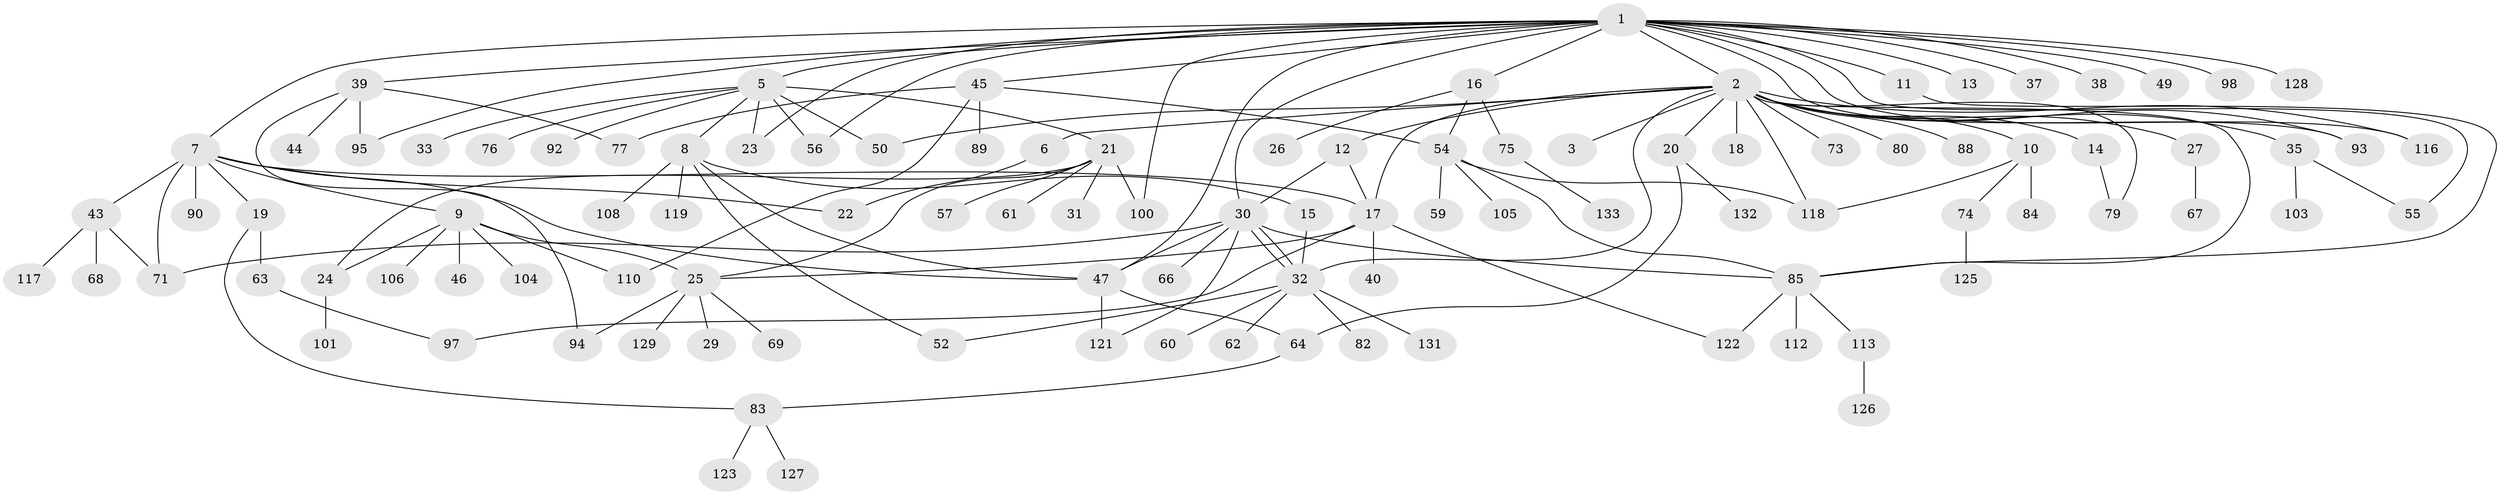 // original degree distribution, {16: 0.007518796992481203, 23: 0.007518796992481203, 2: 0.2556390977443609, 10: 0.022556390977443608, 9: 0.022556390977443608, 5: 0.03007518796992481, 8: 0.015037593984962405, 4: 0.05263157894736842, 3: 0.09774436090225563, 1: 0.46616541353383456, 7: 0.007518796992481203, 6: 0.015037593984962405}
// Generated by graph-tools (version 1.1) at 2025/41/03/06/25 10:41:51]
// undirected, 104 vertices, 142 edges
graph export_dot {
graph [start="1"]
  node [color=gray90,style=filled];
  1 [super="+4"];
  2 [super="+120"];
  3 [super="+114"];
  5 [super="+65"];
  6 [super="+58"];
  7 [super="+130"];
  8 [super="+107"];
  9 [super="+109"];
  10 [super="+36"];
  11 [super="+99"];
  12;
  13;
  14;
  15;
  16;
  17 [super="+42"];
  18;
  19 [super="+51"];
  20 [super="+28"];
  21 [super="+81"];
  22;
  23;
  24;
  25 [super="+102"];
  26;
  27 [super="+34"];
  29;
  30 [super="+96"];
  31;
  32 [super="+48"];
  33;
  35 [super="+70"];
  37;
  38;
  39 [super="+41"];
  40;
  43 [super="+87"];
  44;
  45 [super="+124"];
  46;
  47 [super="+53"];
  49;
  50;
  52;
  54 [super="+86"];
  55;
  56;
  57 [super="+115"];
  59;
  60;
  61;
  62;
  63 [super="+72"];
  64;
  66;
  67;
  68;
  69;
  71;
  73 [super="+78"];
  74;
  75;
  76;
  77;
  79;
  80;
  82;
  83;
  84 [super="+111"];
  85 [super="+91"];
  88;
  89;
  90;
  92;
  93;
  94;
  95;
  97;
  98;
  100;
  101;
  103;
  104;
  105;
  106;
  108;
  110;
  112;
  113;
  116;
  117;
  118;
  119;
  121;
  122;
  123;
  125;
  126;
  127;
  128;
  129;
  131;
  132;
  133;
  1 -- 2 [weight=2];
  1 -- 11;
  1 -- 13;
  1 -- 16;
  1 -- 23;
  1 -- 37;
  1 -- 38;
  1 -- 39;
  1 -- 45;
  1 -- 56;
  1 -- 93;
  1 -- 95;
  1 -- 100;
  1 -- 116;
  1 -- 128;
  1 -- 98;
  1 -- 5;
  1 -- 7;
  1 -- 47 [weight=2];
  1 -- 49;
  1 -- 55;
  1 -- 30;
  2 -- 3;
  2 -- 6;
  2 -- 10;
  2 -- 12;
  2 -- 14;
  2 -- 17;
  2 -- 18;
  2 -- 20;
  2 -- 27;
  2 -- 32;
  2 -- 35;
  2 -- 50;
  2 -- 73;
  2 -- 79;
  2 -- 80;
  2 -- 85;
  2 -- 88;
  2 -- 93;
  2 -- 116;
  2 -- 118;
  5 -- 8;
  5 -- 21 [weight=2];
  5 -- 23;
  5 -- 33;
  5 -- 50;
  5 -- 56;
  5 -- 92;
  5 -- 76;
  6 -- 22;
  7 -- 9;
  7 -- 17;
  7 -- 19;
  7 -- 22;
  7 -- 43;
  7 -- 71;
  7 -- 90;
  7 -- 47;
  8 -- 15;
  8 -- 47;
  8 -- 119;
  8 -- 108;
  8 -- 52;
  9 -- 24;
  9 -- 25;
  9 -- 46;
  9 -- 104;
  9 -- 106;
  9 -- 110;
  10 -- 74;
  10 -- 84;
  10 -- 118;
  11 -- 85;
  12 -- 30;
  12 -- 17;
  14 -- 79;
  15 -- 32;
  16 -- 26;
  16 -- 54;
  16 -- 75;
  17 -- 25;
  17 -- 40;
  17 -- 97;
  17 -- 122;
  19 -- 83;
  19 -- 63;
  20 -- 64;
  20 -- 132;
  21 -- 24;
  21 -- 25;
  21 -- 31;
  21 -- 57;
  21 -- 61;
  21 -- 100;
  24 -- 101;
  25 -- 29;
  25 -- 69;
  25 -- 94;
  25 -- 129;
  27 -- 67;
  30 -- 32;
  30 -- 32;
  30 -- 66;
  30 -- 71;
  30 -- 121;
  30 -- 85;
  30 -- 47;
  32 -- 52;
  32 -- 60;
  32 -- 62;
  32 -- 82;
  32 -- 131;
  35 -- 103;
  35 -- 55;
  39 -- 44;
  39 -- 94;
  39 -- 77;
  39 -- 95;
  43 -- 68;
  43 -- 71;
  43 -- 117;
  45 -- 54;
  45 -- 77;
  45 -- 89;
  45 -- 110;
  47 -- 64;
  47 -- 121;
  54 -- 59;
  54 -- 85;
  54 -- 105;
  54 -- 118;
  63 -- 97;
  64 -- 83;
  74 -- 125;
  75 -- 133;
  83 -- 123;
  83 -- 127;
  85 -- 122;
  85 -- 112;
  85 -- 113;
  113 -- 126;
}
